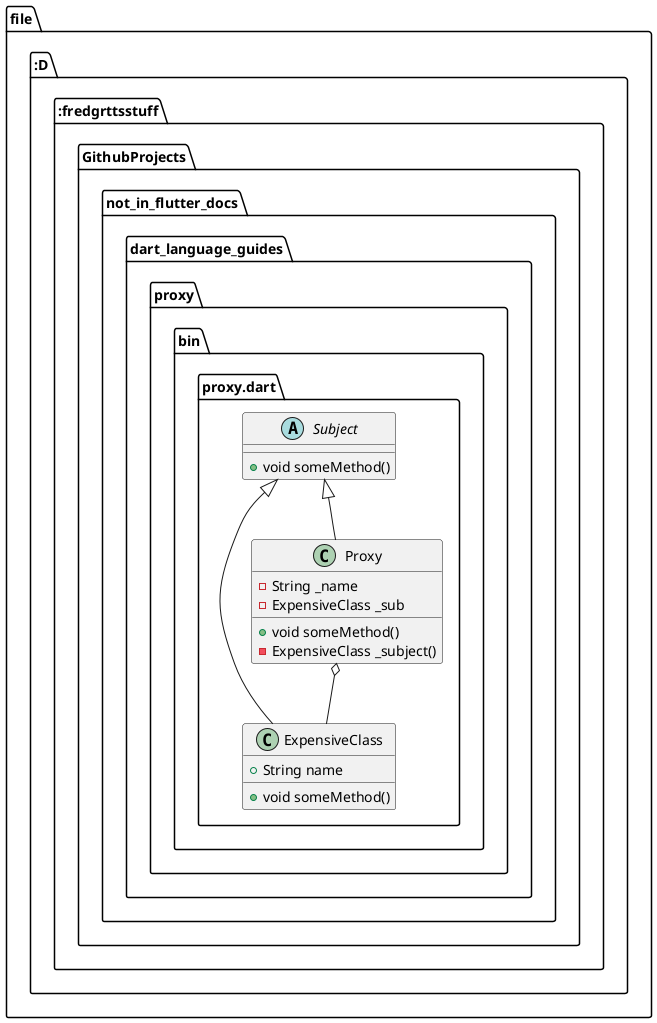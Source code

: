 @startuml
set namespaceSeparator ::

abstract class "file:::::::D:::fredgrttsstuff::GithubProjects::not_in_flutter_docs::dart_language_guides::proxy::bin::proxy.dart::Subject" {
  +void someMethod()
}

class "file:::::::D:::fredgrttsstuff::GithubProjects::not_in_flutter_docs::dart_language_guides::proxy::bin::proxy.dart::ExpensiveClass" {
  +String name
  +void someMethod()
}

"file:::::::D:::fredgrttsstuff::GithubProjects::not_in_flutter_docs::dart_language_guides::proxy::bin::proxy.dart::Subject" <|-- "file:::::::D:::fredgrttsstuff::GithubProjects::not_in_flutter_docs::dart_language_guides::proxy::bin::proxy.dart::ExpensiveClass"

class "file:::::::D:::fredgrttsstuff::GithubProjects::not_in_flutter_docs::dart_language_guides::proxy::bin::proxy.dart::Proxy" {
  -String _name
  -ExpensiveClass _sub
  +void someMethod()
  -ExpensiveClass _subject()
}

"file:::::::D:::fredgrttsstuff::GithubProjects::not_in_flutter_docs::dart_language_guides::proxy::bin::proxy.dart::Proxy" o-- "file:::::::D:::fredgrttsstuff::GithubProjects::not_in_flutter_docs::dart_language_guides::proxy::bin::proxy.dart::ExpensiveClass"
"file:::::::D:::fredgrttsstuff::GithubProjects::not_in_flutter_docs::dart_language_guides::proxy::bin::proxy.dart::Subject" <|-- "file:::::::D:::fredgrttsstuff::GithubProjects::not_in_flutter_docs::dart_language_guides::proxy::bin::proxy.dart::Proxy"


@enduml